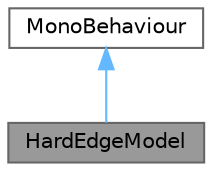 digraph "HardEdgeModel"
{
 // LATEX_PDF_SIZE
  bgcolor="transparent";
  edge [fontname=Helvetica,fontsize=10,labelfontname=Helvetica,labelfontsize=10];
  node [fontname=Helvetica,fontsize=10,shape=box,height=0.2,width=0.4];
  Node1 [id="Node000001",label="HardEdgeModel",height=0.2,width=0.4,color="gray40", fillcolor="grey60", style="filled", fontcolor="black",tooltip="ハードエッジモデルの頂点カラーにソフトエッジ情報を埋め込む（吉田） 以下のサイトを参考に作成 https://blog.syn-sophia.co.jp/articles/2022/10/17/outl..."];
  Node2 -> Node1 [id="edge1_Node000001_Node000002",dir="back",color="steelblue1",style="solid",tooltip=" "];
  Node2 [id="Node000002",label="MonoBehaviour",height=0.2,width=0.4,color="gray40", fillcolor="white", style="filled",tooltip=" "];
}
